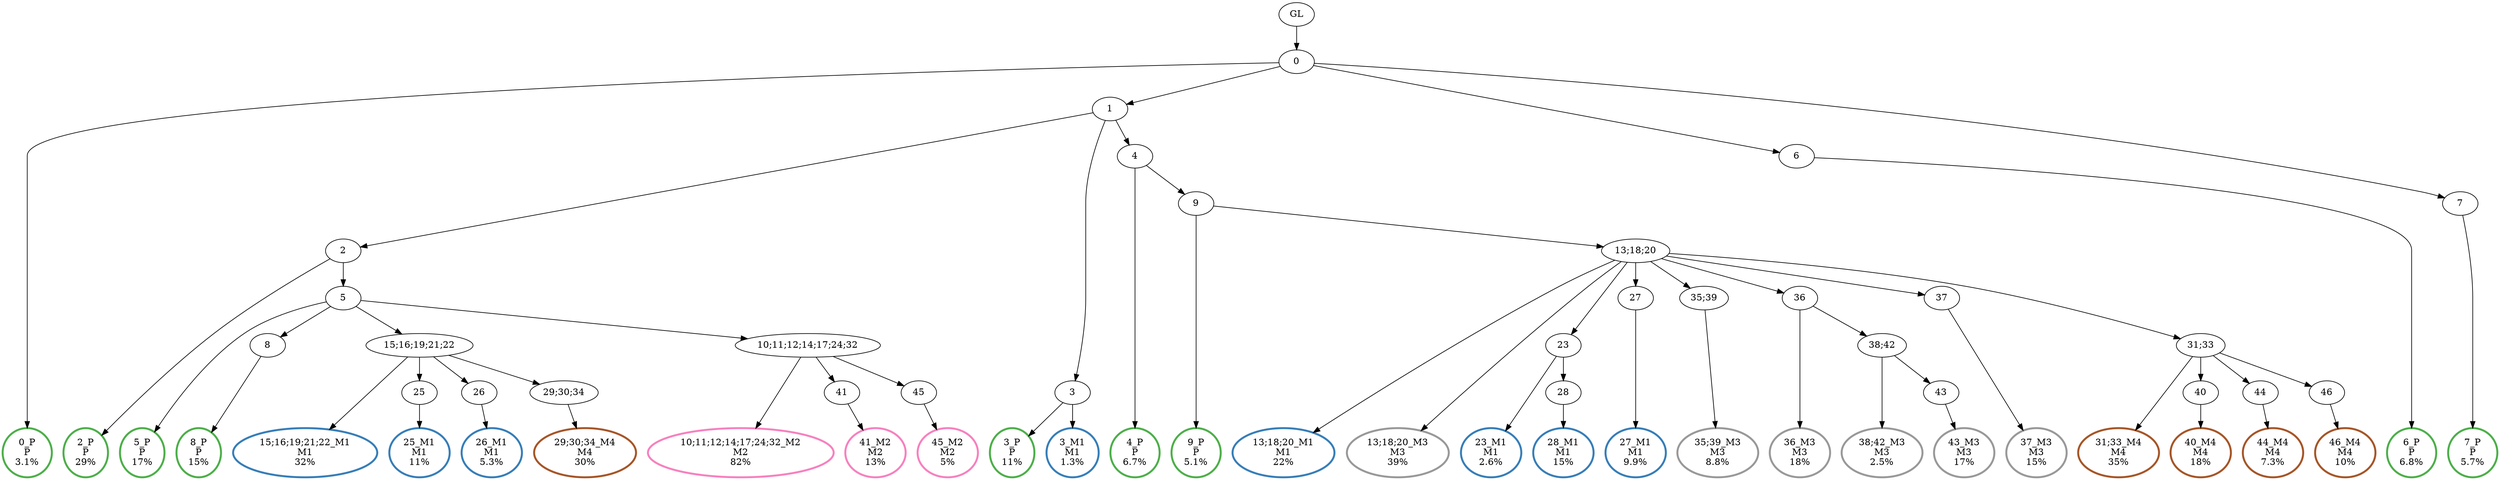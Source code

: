 digraph T {
	{
		rank=same
		59 [penwidth=3,colorscheme=set19,color=3,label="0_P\nP\n3.1%"]
		56 [penwidth=3,colorscheme=set19,color=3,label="2_P\nP\n29%"]
		54 [penwidth=3,colorscheme=set19,color=3,label="5_P\nP\n17%"]
		52 [penwidth=3,colorscheme=set19,color=3,label="8_P\nP\n15%"]
		50 [penwidth=3,colorscheme=set19,color=3,label="3_P\nP\n11%"]
		48 [penwidth=3,colorscheme=set19,color=3,label="4_P\nP\n6.7%"]
		46 [penwidth=3,colorscheme=set19,color=3,label="9_P\nP\n5.1%"]
		44 [penwidth=3,colorscheme=set19,color=3,label="6_P\nP\n6.8%"]
		42 [penwidth=3,colorscheme=set19,color=3,label="7_P\nP\n5.7%"]
		40 [penwidth=3,colorscheme=set19,color=2,label="15;16;19;21;22_M1\nM1\n32%"]
		38 [penwidth=3,colorscheme=set19,color=2,label="25_M1\nM1\n11%"]
		36 [penwidth=3,colorscheme=set19,color=2,label="26_M1\nM1\n5.3%"]
		35 [penwidth=3,colorscheme=set19,color=2,label="3_M1\nM1\n1.3%"]
		33 [penwidth=3,colorscheme=set19,color=2,label="13;18;20_M1\nM1\n22%"]
		31 [penwidth=3,colorscheme=set19,color=2,label="23_M1\nM1\n2.6%"]
		29 [penwidth=3,colorscheme=set19,color=2,label="28_M1\nM1\n15%"]
		27 [penwidth=3,colorscheme=set19,color=2,label="27_M1\nM1\n9.9%"]
		25 [penwidth=3,colorscheme=set19,color=8,label="10;11;12;14;17;24;32_M2\nM2\n82%"]
		23 [penwidth=3,colorscheme=set19,color=8,label="41_M2\nM2\n13%"]
		21 [penwidth=3,colorscheme=set19,color=8,label="45_M2\nM2\n5%"]
		20 [penwidth=3,colorscheme=set19,color=9,label="13;18;20_M3\nM3\n39%"]
		18 [penwidth=3,colorscheme=set19,color=9,label="35;39_M3\nM3\n8.8%"]
		16 [penwidth=3,colorscheme=set19,color=9,label="36_M3\nM3\n18%"]
		14 [penwidth=3,colorscheme=set19,color=9,label="38;42_M3\nM3\n2.5%"]
		12 [penwidth=3,colorscheme=set19,color=9,label="43_M3\nM3\n17%"]
		10 [penwidth=3,colorscheme=set19,color=9,label="37_M3\nM3\n15%"]
		8 [penwidth=3,colorscheme=set19,color=7,label="29;30;34_M4\nM4\n30%"]
		6 [penwidth=3,colorscheme=set19,color=7,label="31;33_M4\nM4\n35%"]
		4 [penwidth=3,colorscheme=set19,color=7,label="40_M4\nM4\n18%"]
		2 [penwidth=3,colorscheme=set19,color=7,label="44_M4\nM4\n7.3%"]
		0 [penwidth=3,colorscheme=set19,color=7,label="46_M4\nM4\n10%"]
	}
	61 [label="GL"]
	60 [label="0"]
	58 [label="1"]
	57 [label="2"]
	55 [label="5"]
	53 [label="8"]
	51 [label="3"]
	49 [label="4"]
	47 [label="9"]
	45 [label="6"]
	43 [label="7"]
	41 [label="15;16;19;21;22"]
	39 [label="25"]
	37 [label="26"]
	34 [label="13;18;20"]
	32 [label="23"]
	30 [label="28"]
	28 [label="27"]
	26 [label="10;11;12;14;17;24;32"]
	24 [label="41"]
	22 [label="45"]
	19 [label="35;39"]
	17 [label="36"]
	15 [label="38;42"]
	13 [label="43"]
	11 [label="37"]
	9 [label="29;30;34"]
	7 [label="31;33"]
	5 [label="40"]
	3 [label="44"]
	1 [label="46"]
	61 -> 60
	60 -> 59
	60 -> 58
	60 -> 45
	60 -> 43
	58 -> 57
	58 -> 51
	58 -> 49
	57 -> 56
	57 -> 55
	55 -> 54
	55 -> 53
	55 -> 41
	55 -> 26
	53 -> 52
	51 -> 50
	51 -> 35
	49 -> 48
	49 -> 47
	47 -> 46
	47 -> 34
	45 -> 44
	43 -> 42
	41 -> 40
	41 -> 39
	41 -> 37
	41 -> 9
	39 -> 38
	37 -> 36
	34 -> 33
	34 -> 32
	34 -> 28
	34 -> 20
	34 -> 19
	34 -> 17
	34 -> 11
	34 -> 7
	32 -> 31
	32 -> 30
	30 -> 29
	28 -> 27
	26 -> 25
	26 -> 24
	26 -> 22
	24 -> 23
	22 -> 21
	19 -> 18
	17 -> 16
	17 -> 15
	15 -> 14
	15 -> 13
	13 -> 12
	11 -> 10
	9 -> 8
	7 -> 6
	7 -> 5
	7 -> 3
	7 -> 1
	5 -> 4
	3 -> 2
	1 -> 0
}
